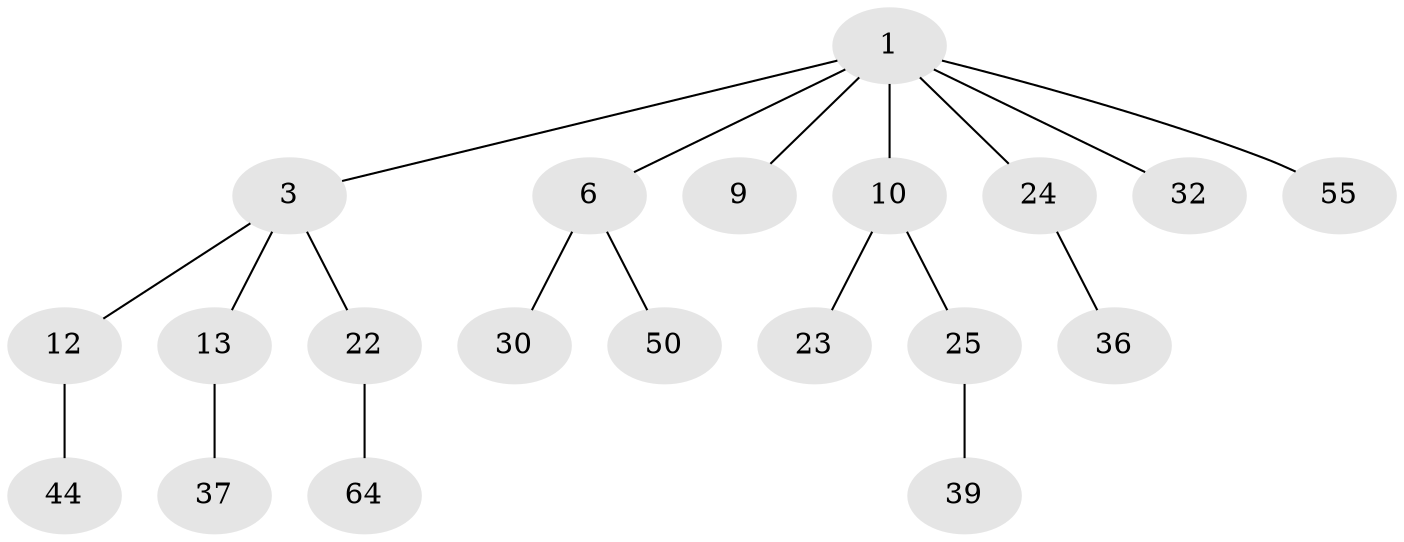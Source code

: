 // original degree distribution, {5: 0.028985507246376812, 8: 0.014492753623188406, 3: 0.17391304347826086, 1: 0.4927536231884058, 2: 0.2318840579710145, 4: 0.057971014492753624}
// Generated by graph-tools (version 1.1) at 2025/19/03/04/25 18:19:25]
// undirected, 20 vertices, 19 edges
graph export_dot {
graph [start="1"]
  node [color=gray90,style=filled];
  1 [super="+2+4+19+27+7"];
  3 [super="+8+5"];
  6 [super="+26+17"];
  9 [super="+58+53+38"];
  10 [super="+65+11"];
  12 [super="+15"];
  13 [super="+14+31+18"];
  22 [super="+41"];
  23 [super="+61"];
  24 [super="+33+34"];
  25 [super="+45+28"];
  30;
  32;
  36 [super="+69+48"];
  37;
  39;
  44;
  50 [super="+57"];
  55;
  64;
  1 -- 32;
  1 -- 3;
  1 -- 6;
  1 -- 9;
  1 -- 10;
  1 -- 55;
  1 -- 24;
  3 -- 13;
  3 -- 12;
  3 -- 22;
  6 -- 50;
  6 -- 30;
  10 -- 25;
  10 -- 23;
  12 -- 44;
  13 -- 37;
  22 -- 64;
  24 -- 36;
  25 -- 39;
}
